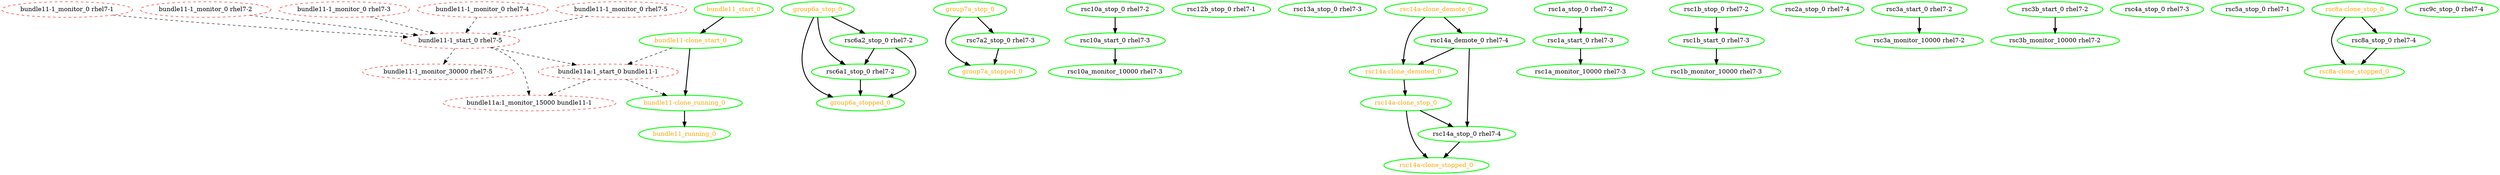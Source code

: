  digraph "g" {
"bundle11-1_monitor_0 rhel7-1" -> "bundle11-1_start_0 rhel7-5" [ style = dashed]
"bundle11-1_monitor_0 rhel7-1" [ style=dashed color="red" fontcolor="black"]
"bundle11-1_monitor_0 rhel7-2" -> "bundle11-1_start_0 rhel7-5" [ style = dashed]
"bundle11-1_monitor_0 rhel7-2" [ style=dashed color="red" fontcolor="black"]
"bundle11-1_monitor_0 rhel7-3" -> "bundle11-1_start_0 rhel7-5" [ style = dashed]
"bundle11-1_monitor_0 rhel7-3" [ style=dashed color="red" fontcolor="black"]
"bundle11-1_monitor_0 rhel7-4" -> "bundle11-1_start_0 rhel7-5" [ style = dashed]
"bundle11-1_monitor_0 rhel7-4" [ style=dashed color="red" fontcolor="black"]
"bundle11-1_monitor_0 rhel7-5" -> "bundle11-1_start_0 rhel7-5" [ style = dashed]
"bundle11-1_monitor_0 rhel7-5" [ style=dashed color="red" fontcolor="black"]
"bundle11-1_monitor_30000 rhel7-5" [ style=dashed color="red" fontcolor="black"]
"bundle11-1_start_0 rhel7-5" -> "bundle11-1_monitor_30000 rhel7-5" [ style = dashed]
"bundle11-1_start_0 rhel7-5" -> "bundle11a:1_monitor_15000 bundle11-1" [ style = dashed]
"bundle11-1_start_0 rhel7-5" -> "bundle11a:1_start_0 bundle11-1" [ style = dashed]
"bundle11-1_start_0 rhel7-5" [ style=dashed color="red" fontcolor="black"]
"bundle11-clone_running_0" -> "bundle11_running_0" [ style = bold]
"bundle11-clone_running_0" [ style=bold color="green" fontcolor="orange"]
"bundle11-clone_start_0" -> "bundle11-clone_running_0" [ style = bold]
"bundle11-clone_start_0" -> "bundle11a:1_start_0 bundle11-1" [ style = dashed]
"bundle11-clone_start_0" [ style=bold color="green" fontcolor="orange"]
"bundle11_running_0" [ style=bold color="green" fontcolor="orange"]
"bundle11_start_0" -> "bundle11-clone_start_0" [ style = bold]
"bundle11_start_0" [ style=bold color="green" fontcolor="orange"]
"bundle11a:1_monitor_15000 bundle11-1" [ style=dashed color="red" fontcolor="black"]
"bundle11a:1_start_0 bundle11-1" -> "bundle11-clone_running_0" [ style = dashed]
"bundle11a:1_start_0 bundle11-1" -> "bundle11a:1_monitor_15000 bundle11-1" [ style = dashed]
"bundle11a:1_start_0 bundle11-1" [ style=dashed color="red" fontcolor="black"]
"group6a_stop_0" -> "group6a_stopped_0" [ style = bold]
"group6a_stop_0" -> "rsc6a1_stop_0 rhel7-2" [ style = bold]
"group6a_stop_0" -> "rsc6a2_stop_0 rhel7-2" [ style = bold]
"group6a_stop_0" [ style=bold color="green" fontcolor="orange"]
"group6a_stopped_0" [ style=bold color="green" fontcolor="orange"]
"group7a_stop_0" -> "group7a_stopped_0" [ style = bold]
"group7a_stop_0" -> "rsc7a2_stop_0 rhel7-3" [ style = bold]
"group7a_stop_0" [ style=bold color="green" fontcolor="orange"]
"group7a_stopped_0" [ style=bold color="green" fontcolor="orange"]
"rsc10a_monitor_10000 rhel7-3" [ style=bold color="green" fontcolor="black"]
"rsc10a_start_0 rhel7-3" -> "rsc10a_monitor_10000 rhel7-3" [ style = bold]
"rsc10a_start_0 rhel7-3" [ style=bold color="green" fontcolor="black"]
"rsc10a_stop_0 rhel7-2" -> "rsc10a_start_0 rhel7-3" [ style = bold]
"rsc10a_stop_0 rhel7-2" [ style=bold color="green" fontcolor="black"]
"rsc12b_stop_0 rhel7-1" [ style=bold color="green" fontcolor="black"]
"rsc13a_stop_0 rhel7-3" [ style=bold color="green" fontcolor="black"]
"rsc14a-clone_demote_0" -> "rsc14a-clone_demoted_0" [ style = bold]
"rsc14a-clone_demote_0" -> "rsc14a_demote_0 rhel7-4" [ style = bold]
"rsc14a-clone_demote_0" [ style=bold color="green" fontcolor="orange"]
"rsc14a-clone_demoted_0" -> "rsc14a-clone_stop_0" [ style = bold]
"rsc14a-clone_demoted_0" [ style=bold color="green" fontcolor="orange"]
"rsc14a-clone_stop_0" -> "rsc14a-clone_stopped_0" [ style = bold]
"rsc14a-clone_stop_0" -> "rsc14a_stop_0 rhel7-4" [ style = bold]
"rsc14a-clone_stop_0" [ style=bold color="green" fontcolor="orange"]
"rsc14a-clone_stopped_0" [ style=bold color="green" fontcolor="orange"]
"rsc14a_demote_0 rhel7-4" -> "rsc14a-clone_demoted_0" [ style = bold]
"rsc14a_demote_0 rhel7-4" -> "rsc14a_stop_0 rhel7-4" [ style = bold]
"rsc14a_demote_0 rhel7-4" [ style=bold color="green" fontcolor="black"]
"rsc14a_stop_0 rhel7-4" -> "rsc14a-clone_stopped_0" [ style = bold]
"rsc14a_stop_0 rhel7-4" [ style=bold color="green" fontcolor="black"]
"rsc1a_monitor_10000 rhel7-3" [ style=bold color="green" fontcolor="black"]
"rsc1a_start_0 rhel7-3" -> "rsc1a_monitor_10000 rhel7-3" [ style = bold]
"rsc1a_start_0 rhel7-3" [ style=bold color="green" fontcolor="black"]
"rsc1a_stop_0 rhel7-2" -> "rsc1a_start_0 rhel7-3" [ style = bold]
"rsc1a_stop_0 rhel7-2" [ style=bold color="green" fontcolor="black"]
"rsc1b_monitor_10000 rhel7-3" [ style=bold color="green" fontcolor="black"]
"rsc1b_start_0 rhel7-3" -> "rsc1b_monitor_10000 rhel7-3" [ style = bold]
"rsc1b_start_0 rhel7-3" [ style=bold color="green" fontcolor="black"]
"rsc1b_stop_0 rhel7-2" -> "rsc1b_start_0 rhel7-3" [ style = bold]
"rsc1b_stop_0 rhel7-2" [ style=bold color="green" fontcolor="black"]
"rsc2a_stop_0 rhel7-4" [ style=bold color="green" fontcolor="black"]
"rsc3a_monitor_10000 rhel7-2" [ style=bold color="green" fontcolor="black"]
"rsc3a_start_0 rhel7-2" -> "rsc3a_monitor_10000 rhel7-2" [ style = bold]
"rsc3a_start_0 rhel7-2" [ style=bold color="green" fontcolor="black"]
"rsc3b_monitor_10000 rhel7-2" [ style=bold color="green" fontcolor="black"]
"rsc3b_start_0 rhel7-2" -> "rsc3b_monitor_10000 rhel7-2" [ style = bold]
"rsc3b_start_0 rhel7-2" [ style=bold color="green" fontcolor="black"]
"rsc4a_stop_0 rhel7-3" [ style=bold color="green" fontcolor="black"]
"rsc5a_stop_0 rhel7-1" [ style=bold color="green" fontcolor="black"]
"rsc6a1_stop_0 rhel7-2" -> "group6a_stopped_0" [ style = bold]
"rsc6a1_stop_0 rhel7-2" [ style=bold color="green" fontcolor="black"]
"rsc6a2_stop_0 rhel7-2" -> "group6a_stopped_0" [ style = bold]
"rsc6a2_stop_0 rhel7-2" -> "rsc6a1_stop_0 rhel7-2" [ style = bold]
"rsc6a2_stop_0 rhel7-2" [ style=bold color="green" fontcolor="black"]
"rsc7a2_stop_0 rhel7-3" -> "group7a_stopped_0" [ style = bold]
"rsc7a2_stop_0 rhel7-3" [ style=bold color="green" fontcolor="black"]
"rsc8a-clone_stop_0" -> "rsc8a-clone_stopped_0" [ style = bold]
"rsc8a-clone_stop_0" -> "rsc8a_stop_0 rhel7-4" [ style = bold]
"rsc8a-clone_stop_0" [ style=bold color="green" fontcolor="orange"]
"rsc8a-clone_stopped_0" [ style=bold color="green" fontcolor="orange"]
"rsc8a_stop_0 rhel7-4" -> "rsc8a-clone_stopped_0" [ style = bold]
"rsc8a_stop_0 rhel7-4" [ style=bold color="green" fontcolor="black"]
"rsc9c_stop_0 rhel7-4" [ style=bold color="green" fontcolor="black"]
}
